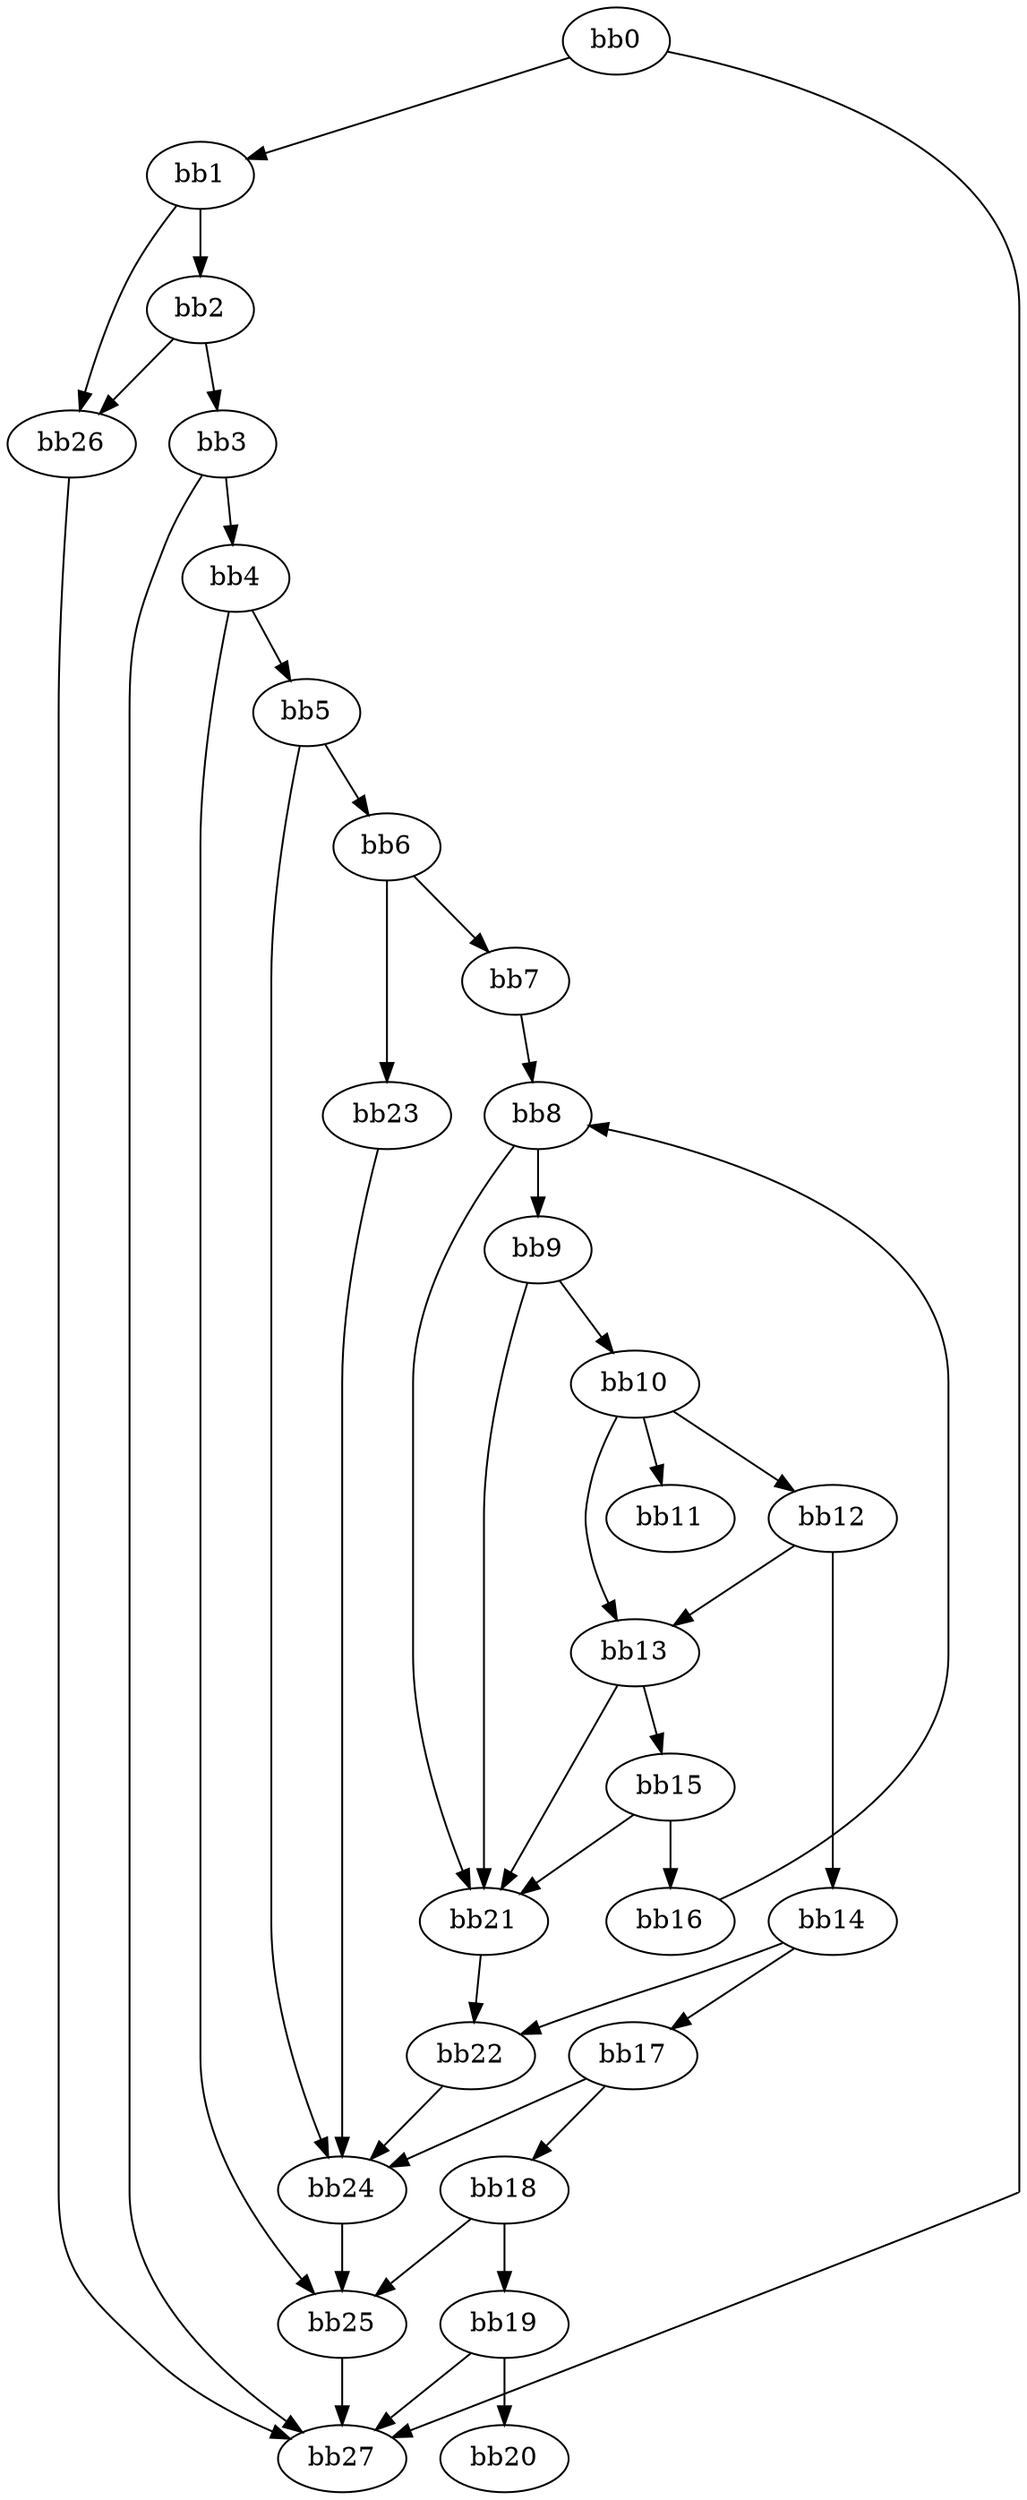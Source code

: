 digraph {
    0 [ label = "bb0\l" ]
    1 [ label = "bb1\l" ]
    2 [ label = "bb2\l" ]
    3 [ label = "bb3\l" ]
    4 [ label = "bb4\l" ]
    5 [ label = "bb5\l" ]
    6 [ label = "bb6\l" ]
    7 [ label = "bb7\l" ]
    8 [ label = "bb8\l" ]
    9 [ label = "bb9\l" ]
    10 [ label = "bb10\l" ]
    11 [ label = "bb11\l" ]
    12 [ label = "bb12\l" ]
    13 [ label = "bb13\l" ]
    14 [ label = "bb14\l" ]
    15 [ label = "bb15\l" ]
    16 [ label = "bb16\l" ]
    17 [ label = "bb17\l" ]
    18 [ label = "bb18\l" ]
    19 [ label = "bb19\l" ]
    20 [ label = "bb20\l" ]
    21 [ label = "bb21\l" ]
    22 [ label = "bb22\l" ]
    23 [ label = "bb23\l" ]
    24 [ label = "bb24\l" ]
    25 [ label = "bb25\l" ]
    26 [ label = "bb26\l" ]
    27 [ label = "bb27\l" ]
    0 -> 1 [ ]
    0 -> 27 [ ]
    1 -> 2 [ ]
    1 -> 26 [ ]
    2 -> 3 [ ]
    2 -> 26 [ ]
    3 -> 4 [ ]
    3 -> 27 [ ]
    4 -> 5 [ ]
    4 -> 25 [ ]
    5 -> 6 [ ]
    5 -> 24 [ ]
    6 -> 7 [ ]
    6 -> 23 [ ]
    7 -> 8 [ ]
    8 -> 9 [ ]
    8 -> 21 [ ]
    9 -> 10 [ ]
    9 -> 21 [ ]
    10 -> 11 [ ]
    10 -> 12 [ ]
    10 -> 13 [ ]
    12 -> 13 [ ]
    12 -> 14 [ ]
    13 -> 15 [ ]
    13 -> 21 [ ]
    14 -> 17 [ ]
    14 -> 22 [ ]
    15 -> 16 [ ]
    15 -> 21 [ ]
    16 -> 8 [ ]
    17 -> 18 [ ]
    17 -> 24 [ ]
    18 -> 19 [ ]
    18 -> 25 [ ]
    19 -> 20 [ ]
    19 -> 27 [ ]
    21 -> 22 [ ]
    22 -> 24 [ ]
    23 -> 24 [ ]
    24 -> 25 [ ]
    25 -> 27 [ ]
    26 -> 27 [ ]
}

